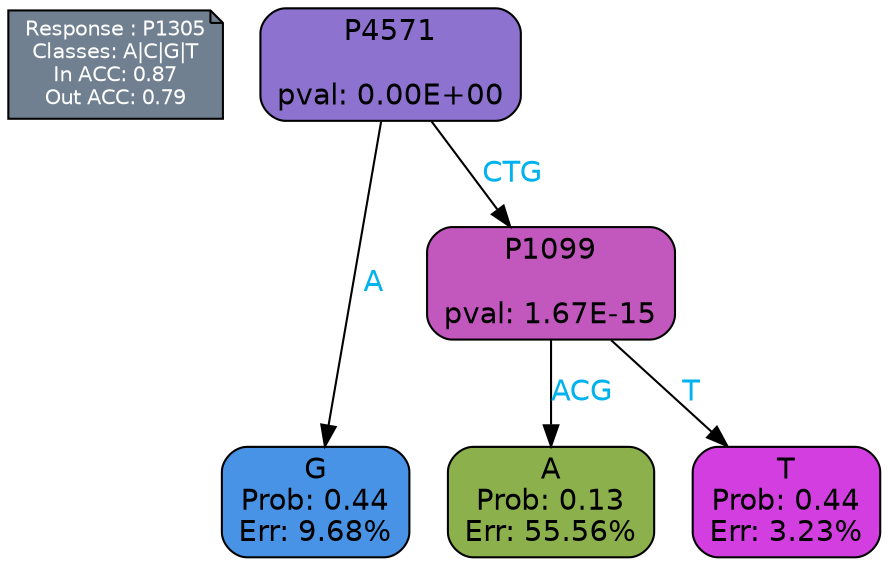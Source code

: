 digraph Tree {
node [shape=box, style="filled, rounded", color="black", fontname=helvetica] ;
graph [ranksep=equally, splines=polylines, bgcolor=transparent, dpi=600] ;
edge [fontname=helvetica] ;
LEGEND [label="Response : P1305
Classes: A|C|G|T
In ACC: 0.87
Out ACC: 0.79
",shape=note,align=left,style=filled,fillcolor="slategray",fontcolor="white",fontsize=10];1 [label="P4571

pval: 0.00E+00", fillcolor="#8d72cf"] ;
2 [label="G
Prob: 0.44
Err: 9.68%", fillcolor="#4893e5"] ;
3 [label="P1099

pval: 1.67E-15", fillcolor="#c258be"] ;
4 [label="A
Prob: 0.13
Err: 55.56%", fillcolor="#8bb04c"] ;
5 [label="T
Prob: 0.44
Err: 3.23%", fillcolor="#d23edf"] ;
1 -> 2 [label="A",fontcolor=deepskyblue2] ;
1 -> 3 [label="CTG",fontcolor=deepskyblue2] ;
3 -> 4 [label="ACG",fontcolor=deepskyblue2] ;
3 -> 5 [label="T",fontcolor=deepskyblue2] ;
{rank = same; 2;4;5;}{rank = same; LEGEND;1;}}